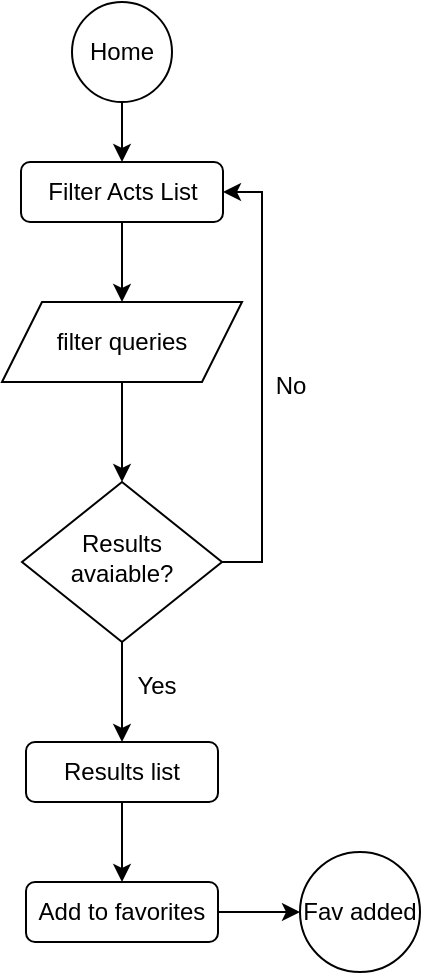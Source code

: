 <mxfile version="16.6.6" type="device"><diagram id="C5RBs43oDa-KdzZeNtuy" name="Page-1"><mxGraphModel dx="922" dy="575" grid="0" gridSize="10" guides="1" tooltips="1" connect="1" arrows="1" fold="1" page="0" pageScale="1" pageWidth="827" pageHeight="1169" math="0" shadow="0"><root><mxCell id="WIyWlLk6GJQsqaUBKTNV-0"/><mxCell id="WIyWlLk6GJQsqaUBKTNV-1" parent="WIyWlLk6GJQsqaUBKTNV-0"/><mxCell id="I9Qdcl6xOaXwLO0JADNE-14" style="edgeStyle=orthogonalEdgeStyle;rounded=0;orthogonalLoop=1;jettySize=auto;html=1;exitX=1;exitY=0.5;exitDx=0;exitDy=0;entryX=1;entryY=0.5;entryDx=0;entryDy=0;" parent="WIyWlLk6GJQsqaUBKTNV-1" source="WIyWlLk6GJQsqaUBKTNV-6" target="WIyWlLk6GJQsqaUBKTNV-7" edge="1"><mxGeometry relative="1" as="geometry"><mxPoint x="276" y="340" as="targetPoint"/></mxGeometry></mxCell><mxCell id="I9Qdcl6xOaXwLO0JADNE-16" style="edgeStyle=orthogonalEdgeStyle;rounded=0;orthogonalLoop=1;jettySize=auto;html=1;exitX=0.5;exitY=1;exitDx=0;exitDy=0;entryX=0.5;entryY=0;entryDx=0;entryDy=0;" parent="WIyWlLk6GJQsqaUBKTNV-1" source="WIyWlLk6GJQsqaUBKTNV-6" target="I9Qdcl6xOaXwLO0JADNE-19" edge="1"><mxGeometry relative="1" as="geometry"><mxPoint x="146" y="470" as="targetPoint"/></mxGeometry></mxCell><mxCell id="WIyWlLk6GJQsqaUBKTNV-6" value="Results avaiable?" style="rhombus;whiteSpace=wrap;html=1;shadow=0;fontFamily=Helvetica;fontSize=12;align=center;strokeWidth=1;spacing=6;spacingTop=-4;" parent="WIyWlLk6GJQsqaUBKTNV-1" vertex="1"><mxGeometry x="117" y="300" width="100" height="80" as="geometry"/></mxCell><mxCell id="I9Qdcl6xOaXwLO0JADNE-6" value="" style="edgeStyle=orthogonalEdgeStyle;rounded=0;orthogonalLoop=1;jettySize=auto;html=1;exitX=0.5;exitY=1;exitDx=0;exitDy=0;" parent="WIyWlLk6GJQsqaUBKTNV-1" source="I9Qdcl6xOaXwLO0JADNE-5" target="WIyWlLk6GJQsqaUBKTNV-6" edge="1"><mxGeometry relative="1" as="geometry"/></mxCell><mxCell id="I9Qdcl6xOaXwLO0JADNE-11" style="edgeStyle=orthogonalEdgeStyle;rounded=0;orthogonalLoop=1;jettySize=auto;html=1;exitX=0.5;exitY=1;exitDx=0;exitDy=0;entryX=0.5;entryY=0;entryDx=0;entryDy=0;" parent="WIyWlLk6GJQsqaUBKTNV-1" source="WIyWlLk6GJQsqaUBKTNV-7" target="I9Qdcl6xOaXwLO0JADNE-5" edge="1"><mxGeometry relative="1" as="geometry"/></mxCell><mxCell id="WIyWlLk6GJQsqaUBKTNV-7" value="Filter Acts List" style="rounded=1;whiteSpace=wrap;html=1;fontSize=12;glass=0;strokeWidth=1;shadow=0;" parent="WIyWlLk6GJQsqaUBKTNV-1" vertex="1"><mxGeometry x="116.5" y="140" width="101" height="30" as="geometry"/></mxCell><mxCell id="I9Qdcl6xOaXwLO0JADNE-13" style="edgeStyle=orthogonalEdgeStyle;rounded=0;orthogonalLoop=1;jettySize=auto;html=1;exitX=0.5;exitY=1;exitDx=0;exitDy=0;" parent="WIyWlLk6GJQsqaUBKTNV-1" source="I9Qdcl6xOaXwLO0JADNE-1" target="WIyWlLk6GJQsqaUBKTNV-7" edge="1"><mxGeometry relative="1" as="geometry"/></mxCell><mxCell id="I9Qdcl6xOaXwLO0JADNE-1" value="Home" style="ellipse;whiteSpace=wrap;html=1;aspect=fixed;" parent="WIyWlLk6GJQsqaUBKTNV-1" vertex="1"><mxGeometry x="142" y="60" width="50" height="50" as="geometry"/></mxCell><mxCell id="I9Qdcl6xOaXwLO0JADNE-5" value="filter queries" style="shape=parallelogram;perimeter=parallelogramPerimeter;whiteSpace=wrap;html=1;fixedSize=1;" parent="WIyWlLk6GJQsqaUBKTNV-1" vertex="1"><mxGeometry x="107" y="210" width="120" height="40" as="geometry"/></mxCell><mxCell id="I9Qdcl6xOaXwLO0JADNE-15" value="No" style="text;html=1;align=center;verticalAlign=middle;resizable=0;points=[];autosize=1;strokeColor=none;fillColor=none;" parent="WIyWlLk6GJQsqaUBKTNV-1" vertex="1"><mxGeometry x="236" y="242" width="30" height="20" as="geometry"/></mxCell><mxCell id="I9Qdcl6xOaXwLO0JADNE-17" value="Yes" style="text;html=1;align=center;verticalAlign=middle;resizable=0;points=[];autosize=1;strokeColor=none;fillColor=none;" parent="WIyWlLk6GJQsqaUBKTNV-1" vertex="1"><mxGeometry x="164" y="392" width="40" height="20" as="geometry"/></mxCell><mxCell id="I9Qdcl6xOaXwLO0JADNE-22" style="edgeStyle=orthogonalEdgeStyle;rounded=0;orthogonalLoop=1;jettySize=auto;html=1;exitX=0.5;exitY=1;exitDx=0;exitDy=0;entryX=0.5;entryY=0;entryDx=0;entryDy=0;" parent="WIyWlLk6GJQsqaUBKTNV-1" source="I9Qdcl6xOaXwLO0JADNE-19" target="I9Qdcl6xOaXwLO0JADNE-23" edge="1"><mxGeometry relative="1" as="geometry"><mxPoint x="256" y="445" as="targetPoint"/></mxGeometry></mxCell><mxCell id="I9Qdcl6xOaXwLO0JADNE-19" value="Results list" style="rounded=1;whiteSpace=wrap;html=1;fontSize=12;glass=0;strokeWidth=1;shadow=0;" parent="WIyWlLk6GJQsqaUBKTNV-1" vertex="1"><mxGeometry x="119" y="430" width="96" height="30" as="geometry"/></mxCell><mxCell id="I9Qdcl6xOaXwLO0JADNE-25" style="edgeStyle=orthogonalEdgeStyle;rounded=0;orthogonalLoop=1;jettySize=auto;html=1;exitX=1;exitY=0.5;exitDx=0;exitDy=0;" parent="WIyWlLk6GJQsqaUBKTNV-1" source="I9Qdcl6xOaXwLO0JADNE-23" target="I9Qdcl6xOaXwLO0JADNE-26" edge="1"><mxGeometry relative="1" as="geometry"><mxPoint x="254" y="515" as="targetPoint"/></mxGeometry></mxCell><mxCell id="I9Qdcl6xOaXwLO0JADNE-23" value="Add to favorites " style="rounded=1;whiteSpace=wrap;html=1;fontSize=12;glass=0;strokeWidth=1;shadow=0;" parent="WIyWlLk6GJQsqaUBKTNV-1" vertex="1"><mxGeometry x="119" y="500" width="96" height="30" as="geometry"/></mxCell><mxCell id="I9Qdcl6xOaXwLO0JADNE-29" style="edgeStyle=orthogonalEdgeStyle;rounded=0;orthogonalLoop=1;jettySize=auto;html=1;exitX=1;exitY=0.5;exitDx=0;exitDy=0;" parent="WIyWlLk6GJQsqaUBKTNV-1" target="I9Qdcl6xOaXwLO0JADNE-28" edge="1"><mxGeometry relative="1" as="geometry"><mxPoint x="334" y="515" as="sourcePoint"/></mxGeometry></mxCell><mxCell id="I9Qdcl6xOaXwLO0JADNE-26" value="Fav added" style="ellipse;whiteSpace=wrap;html=1;aspect=fixed;" parent="WIyWlLk6GJQsqaUBKTNV-1" vertex="1"><mxGeometry x="256" y="485" width="60" height="60" as="geometry"/></mxCell><mxCell id="I9Qdcl6xOaXwLO0JADNE-34" style="edgeStyle=orthogonalEdgeStyle;rounded=0;orthogonalLoop=1;jettySize=auto;html=1;exitX=0.5;exitY=1;exitDx=0;exitDy=0;entryX=0.348;entryY=1;entryDx=0;entryDy=0;entryPerimeter=0;" parent="WIyWlLk6GJQsqaUBKTNV-1" source="I9Qdcl6xOaXwLO0JADNE-27" edge="1"><mxGeometry relative="1" as="geometry"><mxPoint x="278.8" y="535" as="targetPoint"/></mxGeometry></mxCell><mxCell id="I9Qdcl6xOaXwLO0JADNE-30" style="edgeStyle=orthogonalEdgeStyle;rounded=0;orthogonalLoop=1;jettySize=auto;html=1;exitX=1;exitY=0.5;exitDx=0;exitDy=0;entryX=0;entryY=0.5;entryDx=0;entryDy=0;" parent="WIyWlLk6GJQsqaUBKTNV-1" target="I9Qdcl6xOaXwLO0JADNE-27" edge="1"><mxGeometry relative="1" as="geometry"><mxPoint x="474" y="515" as="sourcePoint"/></mxGeometry></mxCell></root></mxGraphModel></diagram></mxfile>